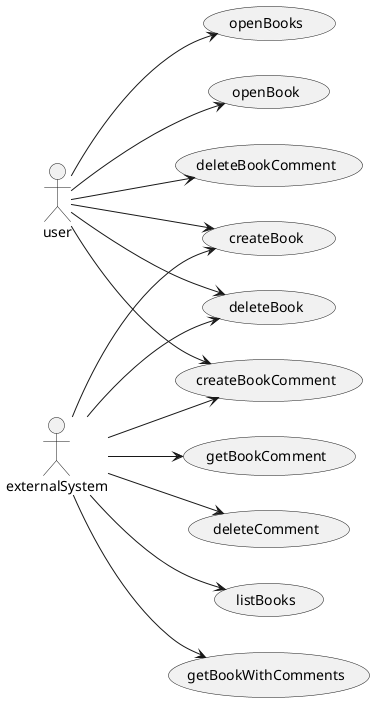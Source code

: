 @startuml
left to right direction

actor user
actor externalSystem

user -down-> (openBooks)
user -down-> (openBook)
user -down-> (createBook)
user -down-> (deleteBook)
user -down-> (createBookComment)
user -down-> (deleteBookComment)

externalSystem -down-> (listBooks)
externalSystem -down-> (getBookWithComments)
externalSystem -down-> (createBook)
externalSystem -down-> (deleteBook)
externalSystem -down-> (createBookComment)
externalSystem -down-> (getBookComment)
externalSystem -down-> (deleteComment)
@enduml
